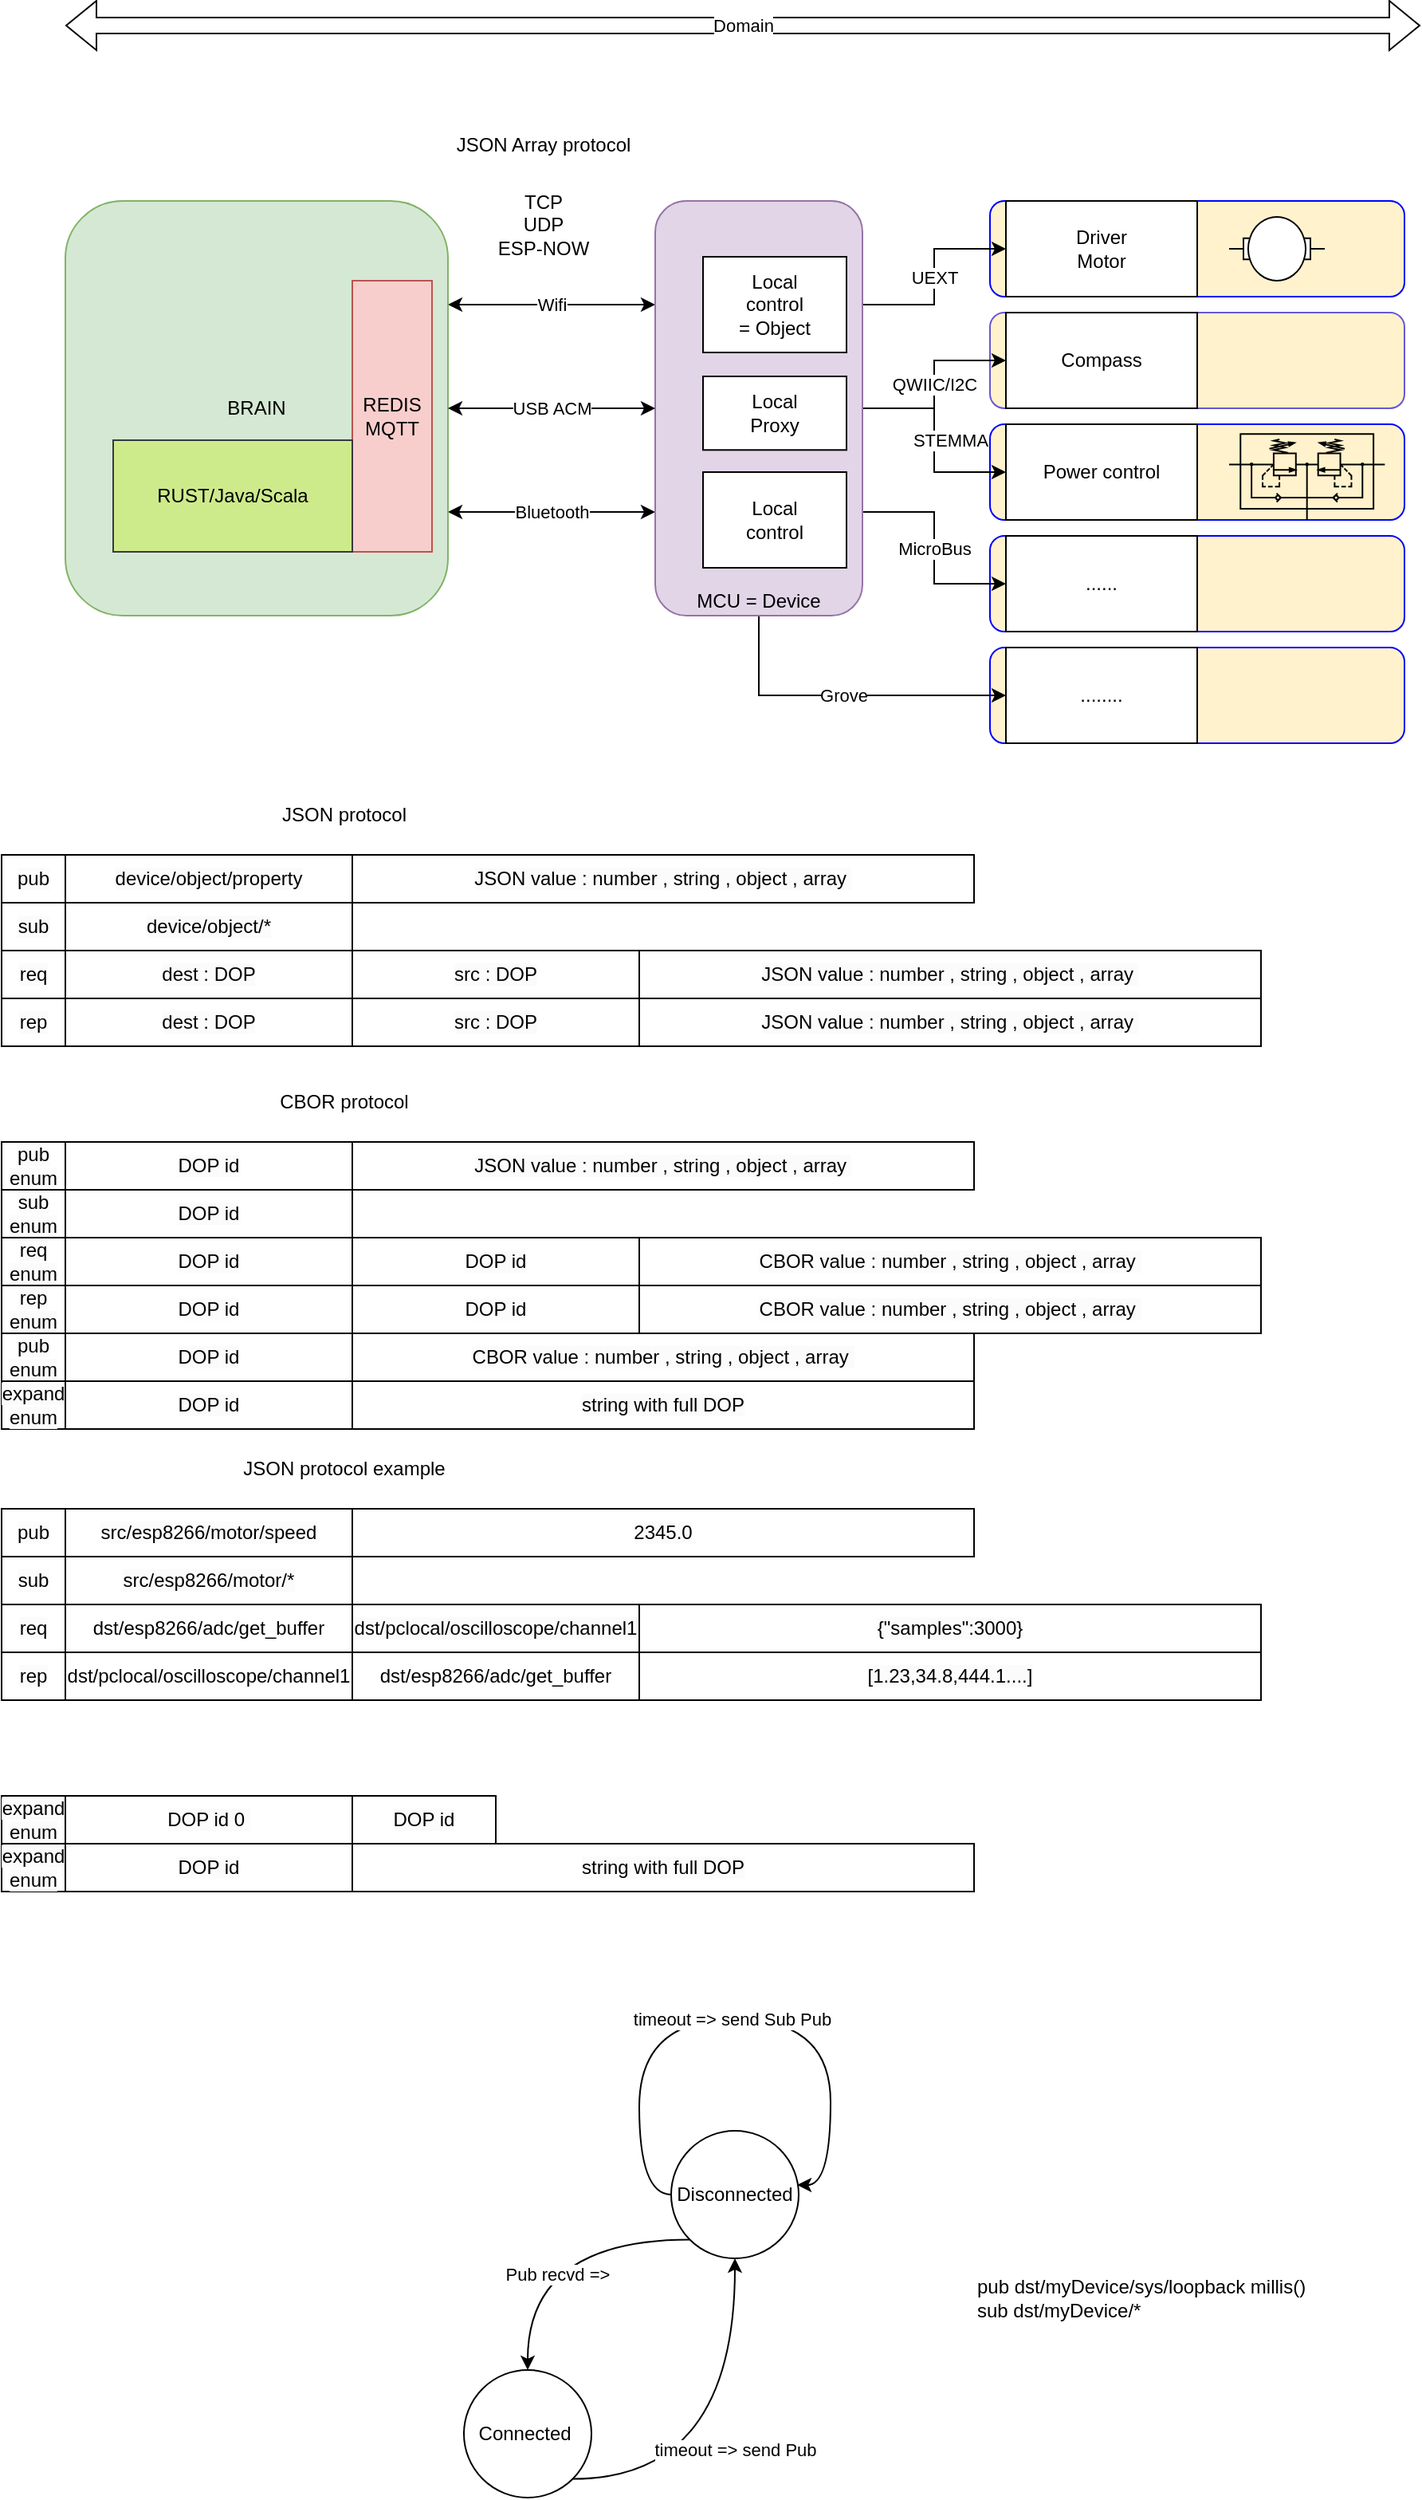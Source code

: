 <mxfile version="22.1.3" type="github">
  <diagram name="Page-1" id="gYZL_dD1YHqg8UqiC46v">
    <mxGraphModel dx="1087" dy="700" grid="1" gridSize="10" guides="1" tooltips="1" connect="1" arrows="1" fold="1" page="1" pageScale="1" pageWidth="850" pageHeight="1100" math="0" shadow="0">
      <root>
        <mxCell id="0" />
        <mxCell id="1" parent="0" />
        <mxCell id="VJFc7O25oxRBKs5EyoMZ-66" value="" style="rounded=1;whiteSpace=wrap;html=1;fillColor=#fff2cc;strokeColor=#0000FF;" parent="1" vertex="1">
          <mxGeometry x="660" y="470" width="260" height="60" as="geometry" />
        </mxCell>
        <mxCell id="VJFc7O25oxRBKs5EyoMZ-65" value="" style="rounded=1;whiteSpace=wrap;html=1;fillColor=#fff2cc;strokeColor=#0000FF;" parent="1" vertex="1">
          <mxGeometry x="660" y="400" width="260" height="60" as="geometry" />
        </mxCell>
        <mxCell id="VJFc7O25oxRBKs5EyoMZ-64" value="" style="rounded=1;whiteSpace=wrap;html=1;fillColor=#fff2cc;strokeColor=#0000FF;" parent="1" vertex="1">
          <mxGeometry x="660" y="330" width="260" height="60" as="geometry" />
        </mxCell>
        <mxCell id="VJFc7O25oxRBKs5EyoMZ-63" value="" style="rounded=1;whiteSpace=wrap;html=1;fillColor=#fff2cc;strokeColor=#6657d6;" parent="1" vertex="1">
          <mxGeometry x="660" y="260" width="260" height="60" as="geometry" />
        </mxCell>
        <mxCell id="VJFc7O25oxRBKs5EyoMZ-62" value="" style="rounded=1;whiteSpace=wrap;html=1;fillColor=#fff2cc;strokeColor=#0000FF;" parent="1" vertex="1">
          <mxGeometry x="660" y="190" width="260" height="60" as="geometry" />
        </mxCell>
        <mxCell id="R--ykIY8JpI6ctm7pDDZ-4" value="Wifi" style="edgeStyle=orthogonalEdgeStyle;rounded=0;orthogonalLoop=1;jettySize=auto;html=1;exitX=1;exitY=0.25;exitDx=0;exitDy=0;entryX=0;entryY=0.25;entryDx=0;entryDy=0;startArrow=classic;startFill=1;" parent="1" source="R--ykIY8JpI6ctm7pDDZ-1" target="R--ykIY8JpI6ctm7pDDZ-2" edge="1">
          <mxGeometry relative="1" as="geometry" />
        </mxCell>
        <mxCell id="R--ykIY8JpI6ctm7pDDZ-6" value="Bluetooth" style="edgeStyle=orthogonalEdgeStyle;rounded=0;orthogonalLoop=1;jettySize=auto;html=1;exitX=1;exitY=0.75;exitDx=0;exitDy=0;entryX=0;entryY=0.75;entryDx=0;entryDy=0;startArrow=classic;startFill=1;" parent="1" source="R--ykIY8JpI6ctm7pDDZ-1" target="R--ykIY8JpI6ctm7pDDZ-2" edge="1">
          <mxGeometry relative="1" as="geometry" />
        </mxCell>
        <mxCell id="R--ykIY8JpI6ctm7pDDZ-1" value="BRAIN" style="rounded=1;whiteSpace=wrap;html=1;align=center;fillColor=#d5e8d4;strokeColor=#82b366;" parent="1" vertex="1">
          <mxGeometry x="80" y="190" width="240" height="260" as="geometry" />
        </mxCell>
        <mxCell id="R--ykIY8JpI6ctm7pDDZ-10" value="UEXT" style="edgeStyle=orthogonalEdgeStyle;rounded=0;orthogonalLoop=1;jettySize=auto;html=1;exitX=1;exitY=0.25;exitDx=0;exitDy=0;entryX=0;entryY=0.5;entryDx=0;entryDy=0;" parent="1" source="R--ykIY8JpI6ctm7pDDZ-2" target="R--ykIY8JpI6ctm7pDDZ-3" edge="1">
          <mxGeometry relative="1" as="geometry" />
        </mxCell>
        <mxCell id="R--ykIY8JpI6ctm7pDDZ-11" value="QWIIC/I2C" style="edgeStyle=orthogonalEdgeStyle;rounded=0;orthogonalLoop=1;jettySize=auto;html=1;exitX=1;exitY=0.5;exitDx=0;exitDy=0;entryX=0;entryY=0.5;entryDx=0;entryDy=0;" parent="1" source="R--ykIY8JpI6ctm7pDDZ-2" target="R--ykIY8JpI6ctm7pDDZ-7" edge="1">
          <mxGeometry relative="1" as="geometry">
            <mxPoint as="offset" />
          </mxGeometry>
        </mxCell>
        <mxCell id="R--ykIY8JpI6ctm7pDDZ-12" value="STEMMA" style="edgeStyle=orthogonalEdgeStyle;rounded=0;orthogonalLoop=1;jettySize=auto;html=1;exitX=1;exitY=0.5;exitDx=0;exitDy=0;entryX=0;entryY=0.5;entryDx=0;entryDy=0;" parent="1" source="R--ykIY8JpI6ctm7pDDZ-2" target="R--ykIY8JpI6ctm7pDDZ-8" edge="1">
          <mxGeometry y="10" relative="1" as="geometry">
            <mxPoint as="offset" />
          </mxGeometry>
        </mxCell>
        <mxCell id="R--ykIY8JpI6ctm7pDDZ-13" value="MicroBus" style="edgeStyle=orthogonalEdgeStyle;rounded=0;orthogonalLoop=1;jettySize=auto;html=1;exitX=1;exitY=0.75;exitDx=0;exitDy=0;entryX=0;entryY=0.5;entryDx=0;entryDy=0;" parent="1" source="R--ykIY8JpI6ctm7pDDZ-2" target="R--ykIY8JpI6ctm7pDDZ-9" edge="1">
          <mxGeometry relative="1" as="geometry" />
        </mxCell>
        <mxCell id="R--ykIY8JpI6ctm7pDDZ-15" value="Grove" style="edgeStyle=orthogonalEdgeStyle;rounded=0;orthogonalLoop=1;jettySize=auto;html=1;exitX=0.5;exitY=1;exitDx=0;exitDy=0;entryX=0;entryY=0.5;entryDx=0;entryDy=0;" parent="1" source="R--ykIY8JpI6ctm7pDDZ-2" target="R--ykIY8JpI6ctm7pDDZ-14" edge="1">
          <mxGeometry relative="1" as="geometry" />
        </mxCell>
        <mxCell id="R--ykIY8JpI6ctm7pDDZ-2" value="MCU = Device" style="rounded=1;whiteSpace=wrap;html=1;verticalAlign=bottom;fillColor=#e1d5e7;strokeColor=#9673a6;" parent="1" vertex="1">
          <mxGeometry x="450" y="190" width="130" height="260" as="geometry" />
        </mxCell>
        <mxCell id="R--ykIY8JpI6ctm7pDDZ-3" value="Driver&lt;br&gt;Motor" style="rounded=0;whiteSpace=wrap;html=1;" parent="1" vertex="1">
          <mxGeometry x="670" y="190" width="120" height="60" as="geometry" />
        </mxCell>
        <mxCell id="R--ykIY8JpI6ctm7pDDZ-5" value="USB ACM" style="edgeStyle=orthogonalEdgeStyle;rounded=0;orthogonalLoop=1;jettySize=auto;html=1;exitX=1;exitY=0.5;exitDx=0;exitDy=0;entryX=0;entryY=0.5;entryDx=0;entryDy=0;startArrow=classic;startFill=1;" parent="1" source="R--ykIY8JpI6ctm7pDDZ-1" target="R--ykIY8JpI6ctm7pDDZ-2" edge="1">
          <mxGeometry relative="1" as="geometry">
            <mxPoint x="330" y="265" as="sourcePoint" />
            <mxPoint x="450" y="265" as="targetPoint" />
          </mxGeometry>
        </mxCell>
        <mxCell id="R--ykIY8JpI6ctm7pDDZ-7" value="Compass" style="rounded=0;whiteSpace=wrap;html=1;" parent="1" vertex="1">
          <mxGeometry x="670" y="260" width="120" height="60" as="geometry" />
        </mxCell>
        <mxCell id="R--ykIY8JpI6ctm7pDDZ-8" value="Power control" style="rounded=0;whiteSpace=wrap;html=1;" parent="1" vertex="1">
          <mxGeometry x="670" y="330" width="120" height="60" as="geometry" />
        </mxCell>
        <mxCell id="R--ykIY8JpI6ctm7pDDZ-9" value="......" style="rounded=0;whiteSpace=wrap;html=1;" parent="1" vertex="1">
          <mxGeometry x="670" y="400" width="120" height="60" as="geometry" />
        </mxCell>
        <mxCell id="R--ykIY8JpI6ctm7pDDZ-14" value="........" style="rounded=0;whiteSpace=wrap;html=1;" parent="1" vertex="1">
          <mxGeometry x="670" y="470" width="120" height="60" as="geometry" />
        </mxCell>
        <mxCell id="R--ykIY8JpI6ctm7pDDZ-16" value="REDIS&lt;br&gt;MQTT" style="rounded=0;whiteSpace=wrap;html=1;fillColor=#f8cecc;strokeColor=#b85450;" parent="1" vertex="1">
          <mxGeometry x="260" y="240" width="50" height="170" as="geometry" />
        </mxCell>
        <mxCell id="R--ykIY8JpI6ctm7pDDZ-17" value="TCP&lt;br&gt;UDP&lt;br&gt;ESP-NOW" style="text;html=1;strokeColor=none;fillColor=none;align=center;verticalAlign=middle;whiteSpace=wrap;rounded=0;" parent="1" vertex="1">
          <mxGeometry x="350" y="190" width="60" height="30" as="geometry" />
        </mxCell>
        <mxCell id="R--ykIY8JpI6ctm7pDDZ-20" value="" style="shape=image;html=1;verticalAlign=top;verticalLabelPosition=bottom;labelBackgroundColor=#ffffff;imageAspect=0;aspect=fixed;image=https://cdn3.iconfinder.com/data/icons/ballicons-reloaded-free/512/icon-93-128.png" parent="1" vertex="1">
          <mxGeometry x="100" y="210" width="90" height="90" as="geometry" />
        </mxCell>
        <mxCell id="R--ykIY8JpI6ctm7pDDZ-21" value="" style="shape=mxgraph.electrical.electro-mechanical.motor_2;html=1;shadow=0;dashed=0;align=center;fontSize=30;strokeWidth=1;" parent="1" vertex="1">
          <mxGeometry x="810" y="200" width="60" height="40" as="geometry" />
        </mxCell>
        <mxCell id="R--ykIY8JpI6ctm7pDDZ-22" value="" style="shape=image;html=1;verticalAlign=top;verticalLabelPosition=bottom;labelBackgroundColor=#ffffff;imageAspect=0;aspect=fixed;image=https://cdn3.iconfinder.com/data/icons/essential-pack-2/48/20-Compass-128.png" parent="1" vertex="1">
          <mxGeometry x="810" y="270" width="48" height="48" as="geometry" />
        </mxCell>
        <mxCell id="R--ykIY8JpI6ctm7pDDZ-24" value="" style="verticalLabelPosition=bottom;aspect=fixed;html=1;verticalAlign=top;fillColor=strokeColor;align=center;outlineConnect=0;shape=mxgraph.fluid_power.x10580;points=[[0,0.355,0],[1,0.355,0],[0.5,1,0]]" parent="1" vertex="1">
          <mxGeometry x="810" y="336.14" width="97.69" height="53.86" as="geometry" />
        </mxCell>
        <mxCell id="R--ykIY8JpI6ctm7pDDZ-25" value="JSON Array protocol" style="text;html=1;strokeColor=none;fillColor=none;align=center;verticalAlign=middle;whiteSpace=wrap;rounded=0;" parent="1" vertex="1">
          <mxGeometry x="310" y="140" width="140" height="30" as="geometry" />
        </mxCell>
        <mxCell id="R--ykIY8JpI6ctm7pDDZ-26" value="RUST/Java/Scala" style="rounded=0;whiteSpace=wrap;html=1;fillColor=#cdeb8b;strokeColor=#36393d;" parent="1" vertex="1">
          <mxGeometry x="110" y="340" width="150" height="70" as="geometry" />
        </mxCell>
        <mxCell id="R--ykIY8JpI6ctm7pDDZ-27" value="Local&lt;br&gt;control&lt;br&gt;= Object" style="rounded=0;whiteSpace=wrap;html=1;" parent="1" vertex="1">
          <mxGeometry x="480" y="225" width="90" height="60" as="geometry" />
        </mxCell>
        <mxCell id="VJFc7O25oxRBKs5EyoMZ-1" value="Local&lt;br&gt;control" style="rounded=0;whiteSpace=wrap;html=1;" parent="1" vertex="1">
          <mxGeometry x="480" y="360" width="90" height="60" as="geometry" />
        </mxCell>
        <mxCell id="VJFc7O25oxRBKs5EyoMZ-2" value="Local&lt;br&gt;Proxy" style="rounded=0;whiteSpace=wrap;html=1;" parent="1" vertex="1">
          <mxGeometry x="480" y="300" width="90" height="46.14" as="geometry" />
        </mxCell>
        <mxCell id="VJFc7O25oxRBKs5EyoMZ-3" value="Domain" style="shape=flexArrow;endArrow=classic;startArrow=classic;html=1;rounded=0;" parent="1" edge="1">
          <mxGeometry width="100" height="100" relative="1" as="geometry">
            <mxPoint x="80" y="80" as="sourcePoint" />
            <mxPoint x="930" y="80" as="targetPoint" />
          </mxGeometry>
        </mxCell>
        <mxCell id="VJFc7O25oxRBKs5EyoMZ-4" value="JSON protocol" style="text;html=1;strokeColor=none;fillColor=none;align=center;verticalAlign=middle;whiteSpace=wrap;rounded=0;" parent="1" vertex="1">
          <mxGeometry x="130" y="560" width="250" height="30" as="geometry" />
        </mxCell>
        <mxCell id="VJFc7O25oxRBKs5EyoMZ-5" value="&lt;meta charset=&quot;utf-8&quot;&gt;&lt;span style=&quot;color: rgb(0, 0, 0); font-family: Helvetica; font-size: 12px; font-style: normal; font-variant-ligatures: normal; font-variant-caps: normal; font-weight: 400; letter-spacing: normal; orphans: 2; text-align: center; text-indent: 0px; text-transform: none; widows: 2; word-spacing: 0px; -webkit-text-stroke-width: 0px; background-color: rgb(251, 251, 251); text-decoration-thickness: initial; text-decoration-style: initial; text-decoration-color: initial; float: none; display: inline !important;&quot;&gt;device/object/property&lt;/span&gt;" style="rounded=0;whiteSpace=wrap;html=1;" parent="1" vertex="1">
          <mxGeometry x="80" y="600" width="180" height="30" as="geometry" />
        </mxCell>
        <mxCell id="VJFc7O25oxRBKs5EyoMZ-6" value="&lt;span style=&quot;color: rgb(0, 0, 0); font-family: Helvetica; font-size: 12px; font-style: normal; font-variant-ligatures: normal; font-variant-caps: normal; font-weight: 400; letter-spacing: normal; orphans: 2; text-align: center; text-indent: 0px; text-transform: none; widows: 2; word-spacing: 0px; -webkit-text-stroke-width: 0px; background-color: rgb(251, 251, 251); text-decoration-thickness: initial; text-decoration-style: initial; text-decoration-color: initial; float: none; display: inline !important;&quot;&gt;pub&lt;/span&gt;" style="rounded=0;whiteSpace=wrap;html=1;" parent="1" vertex="1">
          <mxGeometry x="40" y="600" width="40" height="30" as="geometry" />
        </mxCell>
        <mxCell id="VJFc7O25oxRBKs5EyoMZ-7" value="&lt;span style=&quot;color: rgb(0, 0, 0); font-family: Helvetica; font-size: 12px; font-style: normal; font-variant-ligatures: normal; font-variant-caps: normal; font-weight: 400; letter-spacing: normal; orphans: 2; text-align: center; text-indent: 0px; text-transform: none; widows: 2; word-spacing: 0px; -webkit-text-stroke-width: 0px; background-color: rgb(251, 251, 251); text-decoration-thickness: initial; text-decoration-style: initial; text-decoration-color: initial; float: none; display: inline !important;&quot;&gt;JSON value : number , string , object , array&amp;nbsp;&lt;/span&gt;" style="rounded=0;whiteSpace=wrap;html=1;" parent="1" vertex="1">
          <mxGeometry x="260" y="600" width="390" height="30" as="geometry" />
        </mxCell>
        <mxCell id="VJFc7O25oxRBKs5EyoMZ-8" value="&lt;span style=&quot;color: rgb(0, 0, 0); font-family: Helvetica; font-size: 12px; font-style: normal; font-variant-ligatures: normal; font-variant-caps: normal; font-weight: 400; letter-spacing: normal; orphans: 2; text-align: center; text-indent: 0px; text-transform: none; widows: 2; word-spacing: 0px; -webkit-text-stroke-width: 0px; background-color: rgb(251, 251, 251); text-decoration-thickness: initial; text-decoration-style: initial; text-decoration-color: initial; float: none; display: inline !important;&quot;&gt;device/object/*&lt;/span&gt;" style="rounded=0;whiteSpace=wrap;html=1;" parent="1" vertex="1">
          <mxGeometry x="80" y="630" width="180" height="30" as="geometry" />
        </mxCell>
        <mxCell id="VJFc7O25oxRBKs5EyoMZ-9" value="&lt;span style=&quot;color: rgb(0, 0, 0); font-family: Helvetica; font-size: 12px; font-style: normal; font-variant-ligatures: normal; font-variant-caps: normal; font-weight: 400; letter-spacing: normal; orphans: 2; text-align: center; text-indent: 0px; text-transform: none; widows: 2; word-spacing: 0px; -webkit-text-stroke-width: 0px; background-color: rgb(251, 251, 251); text-decoration-thickness: initial; text-decoration-style: initial; text-decoration-color: initial; float: none; display: inline !important;&quot;&gt;sub&lt;/span&gt;" style="rounded=0;whiteSpace=wrap;html=1;" parent="1" vertex="1">
          <mxGeometry x="40" y="630" width="40" height="30" as="geometry" />
        </mxCell>
        <mxCell id="VJFc7O25oxRBKs5EyoMZ-10" value="&lt;span style=&quot;color: rgb(0, 0, 0); font-family: Helvetica; font-size: 12px; font-style: normal; font-variant-ligatures: normal; font-variant-caps: normal; font-weight: 400; letter-spacing: normal; orphans: 2; text-align: center; text-indent: 0px; text-transform: none; widows: 2; word-spacing: 0px; -webkit-text-stroke-width: 0px; background-color: rgb(251, 251, 251); text-decoration-thickness: initial; text-decoration-style: initial; text-decoration-color: initial; float: none; display: inline !important;&quot;&gt;dest : DOP&lt;/span&gt;" style="rounded=0;whiteSpace=wrap;html=1;" parent="1" vertex="1">
          <mxGeometry x="80" y="660" width="180" height="30" as="geometry" />
        </mxCell>
        <mxCell id="VJFc7O25oxRBKs5EyoMZ-11" value="&lt;span style=&quot;color: rgb(0, 0, 0); font-family: Helvetica; font-size: 12px; font-style: normal; font-variant-ligatures: normal; font-variant-caps: normal; font-weight: 400; letter-spacing: normal; orphans: 2; text-align: center; text-indent: 0px; text-transform: none; widows: 2; word-spacing: 0px; -webkit-text-stroke-width: 0px; background-color: rgb(251, 251, 251); text-decoration-thickness: initial; text-decoration-style: initial; text-decoration-color: initial; float: none; display: inline !important;&quot;&gt;req&lt;/span&gt;" style="rounded=0;whiteSpace=wrap;html=1;" parent="1" vertex="1">
          <mxGeometry x="40" y="660" width="40" height="30" as="geometry" />
        </mxCell>
        <mxCell id="VJFc7O25oxRBKs5EyoMZ-12" value="&lt;span style=&quot;color: rgb(0, 0, 0); font-family: Helvetica; font-size: 12px; font-style: normal; font-variant-ligatures: normal; font-variant-caps: normal; font-weight: 400; letter-spacing: normal; orphans: 2; text-align: center; text-indent: 0px; text-transform: none; widows: 2; word-spacing: 0px; -webkit-text-stroke-width: 0px; background-color: rgb(251, 251, 251); text-decoration-thickness: initial; text-decoration-style: initial; text-decoration-color: initial; float: none; display: inline !important;&quot;&gt;JSON value : number , string , object , array&amp;nbsp;&lt;/span&gt;" style="rounded=0;whiteSpace=wrap;html=1;" parent="1" vertex="1">
          <mxGeometry x="440" y="660" width="390" height="30" as="geometry" />
        </mxCell>
        <mxCell id="VJFc7O25oxRBKs5EyoMZ-13" value="&lt;span style=&quot;color: rgb(0, 0, 0); font-family: Helvetica; font-size: 12px; font-style: normal; font-variant-ligatures: normal; font-variant-caps: normal; font-weight: 400; letter-spacing: normal; orphans: 2; text-align: center; text-indent: 0px; text-transform: none; widows: 2; word-spacing: 0px; -webkit-text-stroke-width: 0px; background-color: rgb(251, 251, 251); text-decoration-thickness: initial; text-decoration-style: initial; text-decoration-color: initial; float: none; display: inline !important;&quot;&gt;src : DOP&lt;/span&gt;" style="rounded=0;whiteSpace=wrap;html=1;" parent="1" vertex="1">
          <mxGeometry x="260" y="660" width="180" height="30" as="geometry" />
        </mxCell>
        <mxCell id="VJFc7O25oxRBKs5EyoMZ-14" value="&lt;span style=&quot;color: rgb(0, 0, 0); font-family: Helvetica; font-size: 12px; font-style: normal; font-variant-ligatures: normal; font-variant-caps: normal; font-weight: 400; letter-spacing: normal; orphans: 2; text-align: center; text-indent: 0px; text-transform: none; widows: 2; word-spacing: 0px; -webkit-text-stroke-width: 0px; background-color: rgb(251, 251, 251); text-decoration-thickness: initial; text-decoration-style: initial; text-decoration-color: initial; float: none; display: inline !important;&quot;&gt;dest : DOP&lt;/span&gt;" style="rounded=0;whiteSpace=wrap;html=1;" parent="1" vertex="1">
          <mxGeometry x="80" y="690" width="180" height="30" as="geometry" />
        </mxCell>
        <mxCell id="VJFc7O25oxRBKs5EyoMZ-15" value="&lt;span style=&quot;color: rgb(0, 0, 0); font-family: Helvetica; font-size: 12px; font-style: normal; font-variant-ligatures: normal; font-variant-caps: normal; font-weight: 400; letter-spacing: normal; orphans: 2; text-align: center; text-indent: 0px; text-transform: none; widows: 2; word-spacing: 0px; -webkit-text-stroke-width: 0px; background-color: rgb(251, 251, 251); text-decoration-thickness: initial; text-decoration-style: initial; text-decoration-color: initial; float: none; display: inline !important;&quot;&gt;rep&lt;/span&gt;" style="rounded=0;whiteSpace=wrap;html=1;" parent="1" vertex="1">
          <mxGeometry x="40" y="690" width="40" height="30" as="geometry" />
        </mxCell>
        <mxCell id="VJFc7O25oxRBKs5EyoMZ-16" value="&lt;span style=&quot;color: rgb(0, 0, 0); font-family: Helvetica; font-size: 12px; font-style: normal; font-variant-ligatures: normal; font-variant-caps: normal; font-weight: 400; letter-spacing: normal; orphans: 2; text-align: center; text-indent: 0px; text-transform: none; widows: 2; word-spacing: 0px; -webkit-text-stroke-width: 0px; background-color: rgb(251, 251, 251); text-decoration-thickness: initial; text-decoration-style: initial; text-decoration-color: initial; float: none; display: inline !important;&quot;&gt;JSON value : number , string , object , array&amp;nbsp;&lt;/span&gt;" style="rounded=0;whiteSpace=wrap;html=1;" parent="1" vertex="1">
          <mxGeometry x="440" y="690" width="390" height="30" as="geometry" />
        </mxCell>
        <mxCell id="VJFc7O25oxRBKs5EyoMZ-17" value="&lt;span style=&quot;color: rgb(0, 0, 0); font-family: Helvetica; font-size: 12px; font-style: normal; font-variant-ligatures: normal; font-variant-caps: normal; font-weight: 400; letter-spacing: normal; orphans: 2; text-align: center; text-indent: 0px; text-transform: none; widows: 2; word-spacing: 0px; -webkit-text-stroke-width: 0px; background-color: rgb(251, 251, 251); text-decoration-thickness: initial; text-decoration-style: initial; text-decoration-color: initial; float: none; display: inline !important;&quot;&gt;src : DOP&lt;/span&gt;" style="rounded=0;whiteSpace=wrap;html=1;" parent="1" vertex="1">
          <mxGeometry x="260" y="690" width="180" height="30" as="geometry" />
        </mxCell>
        <mxCell id="VJFc7O25oxRBKs5EyoMZ-21" value="CBOR protocol" style="text;html=1;strokeColor=none;fillColor=none;align=center;verticalAlign=middle;whiteSpace=wrap;rounded=0;" parent="1" vertex="1">
          <mxGeometry x="130" y="740" width="250" height="30" as="geometry" />
        </mxCell>
        <mxCell id="VJFc7O25oxRBKs5EyoMZ-22" value="&lt;span style=&quot;color: rgb(0, 0, 0); font-family: Helvetica; font-size: 12px; font-style: normal; font-variant-ligatures: normal; font-variant-caps: normal; font-weight: 400; letter-spacing: normal; orphans: 2; text-align: center; text-indent: 0px; text-transform: none; widows: 2; word-spacing: 0px; -webkit-text-stroke-width: 0px; background-color: rgb(251, 251, 251); text-decoration-thickness: initial; text-decoration-style: initial; text-decoration-color: initial; float: none; display: inline !important;&quot;&gt;DOP id&lt;/span&gt;" style="rounded=0;whiteSpace=wrap;html=1;" parent="1" vertex="1">
          <mxGeometry x="80" y="780" width="180" height="30" as="geometry" />
        </mxCell>
        <mxCell id="VJFc7O25oxRBKs5EyoMZ-23" value="&lt;span style=&quot;color: rgb(0, 0, 0); font-family: Helvetica; font-size: 12px; font-style: normal; font-variant-ligatures: normal; font-variant-caps: normal; font-weight: 400; letter-spacing: normal; orphans: 2; text-align: center; text-indent: 0px; text-transform: none; widows: 2; word-spacing: 0px; -webkit-text-stroke-width: 0px; background-color: rgb(251, 251, 251); text-decoration-thickness: initial; text-decoration-style: initial; text-decoration-color: initial; float: none; display: inline !important;&quot;&gt;pub enum&lt;/span&gt;" style="rounded=0;whiteSpace=wrap;html=1;" parent="1" vertex="1">
          <mxGeometry x="40" y="780" width="40" height="30" as="geometry" />
        </mxCell>
        <mxCell id="VJFc7O25oxRBKs5EyoMZ-24" value="&lt;span style=&quot;color: rgb(0, 0, 0); font-family: Helvetica; font-size: 12px; font-style: normal; font-variant-ligatures: normal; font-variant-caps: normal; font-weight: 400; letter-spacing: normal; orphans: 2; text-align: center; text-indent: 0px; text-transform: none; widows: 2; word-spacing: 0px; -webkit-text-stroke-width: 0px; background-color: rgb(251, 251, 251); text-decoration-thickness: initial; text-decoration-style: initial; text-decoration-color: initial; float: none; display: inline !important;&quot;&gt;JSON value : number , string , object , array&amp;nbsp;&lt;/span&gt;" style="rounded=0;whiteSpace=wrap;html=1;" parent="1" vertex="1">
          <mxGeometry x="260" y="780" width="390" height="30" as="geometry" />
        </mxCell>
        <mxCell id="VJFc7O25oxRBKs5EyoMZ-26" value="&lt;span style=&quot;color: rgb(0, 0, 0); font-family: Helvetica; font-size: 12px; font-style: normal; font-variant-ligatures: normal; font-variant-caps: normal; font-weight: 400; letter-spacing: normal; orphans: 2; text-align: center; text-indent: 0px; text-transform: none; widows: 2; word-spacing: 0px; -webkit-text-stroke-width: 0px; background-color: rgb(251, 251, 251); text-decoration-thickness: initial; text-decoration-style: initial; text-decoration-color: initial; float: none; display: inline !important;&quot;&gt;sub enum&lt;/span&gt;" style="rounded=0;whiteSpace=wrap;html=1;" parent="1" vertex="1">
          <mxGeometry x="40" y="810" width="40" height="30" as="geometry" />
        </mxCell>
        <mxCell id="VJFc7O25oxRBKs5EyoMZ-28" value="&lt;span style=&quot;color: rgb(0, 0, 0); font-family: Helvetica; font-size: 12px; font-style: normal; font-variant-ligatures: normal; font-variant-caps: normal; font-weight: 400; letter-spacing: normal; orphans: 2; text-align: center; text-indent: 0px; text-transform: none; widows: 2; word-spacing: 0px; -webkit-text-stroke-width: 0px; background-color: rgb(251, 251, 251); text-decoration-thickness: initial; text-decoration-style: initial; text-decoration-color: initial; float: none; display: inline !important;&quot;&gt;req enum&lt;/span&gt;" style="rounded=0;whiteSpace=wrap;html=1;" parent="1" vertex="1">
          <mxGeometry x="40" y="840" width="40" height="30" as="geometry" />
        </mxCell>
        <mxCell id="VJFc7O25oxRBKs5EyoMZ-29" value="&lt;span style=&quot;color: rgb(0, 0, 0); font-family: Helvetica; font-size: 12px; font-style: normal; font-variant-ligatures: normal; font-variant-caps: normal; font-weight: 400; letter-spacing: normal; orphans: 2; text-align: center; text-indent: 0px; text-transform: none; widows: 2; word-spacing: 0px; -webkit-text-stroke-width: 0px; background-color: rgb(251, 251, 251); text-decoration-thickness: initial; text-decoration-style: initial; text-decoration-color: initial; float: none; display: inline !important;&quot;&gt;CBOR value : number , string , object , array&amp;nbsp;&lt;/span&gt;" style="rounded=0;whiteSpace=wrap;html=1;" parent="1" vertex="1">
          <mxGeometry x="440" y="840" width="390" height="30" as="geometry" />
        </mxCell>
        <mxCell id="VJFc7O25oxRBKs5EyoMZ-32" value="&lt;span style=&quot;color: rgb(0, 0, 0); font-family: Helvetica; font-size: 12px; font-style: normal; font-variant-ligatures: normal; font-variant-caps: normal; font-weight: 400; letter-spacing: normal; orphans: 2; text-align: center; text-indent: 0px; text-transform: none; widows: 2; word-spacing: 0px; -webkit-text-stroke-width: 0px; background-color: rgb(251, 251, 251); text-decoration-thickness: initial; text-decoration-style: initial; text-decoration-color: initial; float: none; display: inline !important;&quot;&gt;rep&lt;br&gt;enum&lt;br&gt;&lt;/span&gt;" style="rounded=0;whiteSpace=wrap;html=1;" parent="1" vertex="1">
          <mxGeometry x="40" y="870" width="40" height="30" as="geometry" />
        </mxCell>
        <mxCell id="VJFc7O25oxRBKs5EyoMZ-33" value="&lt;span style=&quot;color: rgb(0, 0, 0); font-family: Helvetica; font-size: 12px; font-style: normal; font-variant-ligatures: normal; font-variant-caps: normal; font-weight: 400; letter-spacing: normal; orphans: 2; text-align: center; text-indent: 0px; text-transform: none; widows: 2; word-spacing: 0px; -webkit-text-stroke-width: 0px; background-color: rgb(251, 251, 251); text-decoration-thickness: initial; text-decoration-style: initial; text-decoration-color: initial; float: none; display: inline !important;&quot;&gt;CBOR value : number , string , object , array&amp;nbsp;&lt;/span&gt;" style="rounded=0;whiteSpace=wrap;html=1;" parent="1" vertex="1">
          <mxGeometry x="440" y="870" width="390" height="30" as="geometry" />
        </mxCell>
        <mxCell id="VJFc7O25oxRBKs5EyoMZ-36" value="&lt;span style=&quot;color: rgb(0, 0, 0); font-family: Helvetica; font-size: 12px; font-style: normal; font-variant-ligatures: normal; font-variant-caps: normal; font-weight: 400; letter-spacing: normal; orphans: 2; text-align: center; text-indent: 0px; text-transform: none; widows: 2; word-spacing: 0px; -webkit-text-stroke-width: 0px; background-color: rgb(251, 251, 251); text-decoration-thickness: initial; text-decoration-style: initial; text-decoration-color: initial; float: none; display: inline !important;&quot;&gt;pub&lt;br&gt;enum&lt;br&gt;&lt;/span&gt;" style="rounded=0;whiteSpace=wrap;html=1;" parent="1" vertex="1">
          <mxGeometry x="40" y="900" width="40" height="30" as="geometry" />
        </mxCell>
        <mxCell id="VJFc7O25oxRBKs5EyoMZ-37" value="&lt;span style=&quot;color: rgb(0, 0, 0); font-family: Helvetica; font-size: 12px; font-style: normal; font-variant-ligatures: normal; font-variant-caps: normal; font-weight: 400; letter-spacing: normal; orphans: 2; text-align: center; text-indent: 0px; text-transform: none; widows: 2; word-spacing: 0px; -webkit-text-stroke-width: 0px; background-color: rgb(251, 251, 251); text-decoration-thickness: initial; text-decoration-style: initial; text-decoration-color: initial; float: none; display: inline !important;&quot;&gt;CBOR value : number , string , object , array&amp;nbsp;&lt;/span&gt;" style="rounded=0;whiteSpace=wrap;html=1;" parent="1" vertex="1">
          <mxGeometry x="260" y="900" width="390" height="30" as="geometry" />
        </mxCell>
        <mxCell id="VJFc7O25oxRBKs5EyoMZ-39" value="&lt;span style=&quot;color: rgb(0, 0, 0); font-family: Helvetica; font-size: 12px; font-style: normal; font-variant-ligatures: normal; font-variant-caps: normal; font-weight: 400; letter-spacing: normal; orphans: 2; text-align: center; text-indent: 0px; text-transform: none; widows: 2; word-spacing: 0px; -webkit-text-stroke-width: 0px; background-color: rgb(251, 251, 251); text-decoration-thickness: initial; text-decoration-style: initial; text-decoration-color: initial; float: none; display: inline !important;&quot;&gt;DOP id&lt;/span&gt;" style="rounded=0;whiteSpace=wrap;html=1;" parent="1" vertex="1">
          <mxGeometry x="80" y="840" width="180" height="30" as="geometry" />
        </mxCell>
        <mxCell id="VJFc7O25oxRBKs5EyoMZ-40" value="&lt;span style=&quot;color: rgb(0, 0, 0); font-family: Helvetica; font-size: 12px; font-style: normal; font-variant-ligatures: normal; font-variant-caps: normal; font-weight: 400; letter-spacing: normal; orphans: 2; text-align: center; text-indent: 0px; text-transform: none; widows: 2; word-spacing: 0px; -webkit-text-stroke-width: 0px; background-color: rgb(251, 251, 251); text-decoration-thickness: initial; text-decoration-style: initial; text-decoration-color: initial; float: none; display: inline !important;&quot;&gt;DOP id&lt;/span&gt;" style="rounded=0;whiteSpace=wrap;html=1;" parent="1" vertex="1">
          <mxGeometry x="80" y="810" width="180" height="30" as="geometry" />
        </mxCell>
        <mxCell id="VJFc7O25oxRBKs5EyoMZ-41" value="&lt;span style=&quot;color: rgb(0, 0, 0); font-family: Helvetica; font-size: 12px; font-style: normal; font-variant-ligatures: normal; font-variant-caps: normal; font-weight: 400; letter-spacing: normal; orphans: 2; text-align: center; text-indent: 0px; text-transform: none; widows: 2; word-spacing: 0px; -webkit-text-stroke-width: 0px; background-color: rgb(251, 251, 251); text-decoration-thickness: initial; text-decoration-style: initial; text-decoration-color: initial; float: none; display: inline !important;&quot;&gt;DOP id&lt;/span&gt;" style="rounded=0;whiteSpace=wrap;html=1;" parent="1" vertex="1">
          <mxGeometry x="80" y="870" width="180" height="30" as="geometry" />
        </mxCell>
        <mxCell id="VJFc7O25oxRBKs5EyoMZ-42" value="&lt;span style=&quot;color: rgb(0, 0, 0); font-family: Helvetica; font-size: 12px; font-style: normal; font-variant-ligatures: normal; font-variant-caps: normal; font-weight: 400; letter-spacing: normal; orphans: 2; text-align: center; text-indent: 0px; text-transform: none; widows: 2; word-spacing: 0px; -webkit-text-stroke-width: 0px; background-color: rgb(251, 251, 251); text-decoration-thickness: initial; text-decoration-style: initial; text-decoration-color: initial; float: none; display: inline !important;&quot;&gt;DOP id&lt;/span&gt;" style="rounded=0;whiteSpace=wrap;html=1;" parent="1" vertex="1">
          <mxGeometry x="80" y="900" width="180" height="30" as="geometry" />
        </mxCell>
        <mxCell id="VJFc7O25oxRBKs5EyoMZ-43" value="&lt;span style=&quot;color: rgb(0, 0, 0); font-family: Helvetica; font-size: 12px; font-style: normal; font-variant-ligatures: normal; font-variant-caps: normal; font-weight: 400; letter-spacing: normal; orphans: 2; text-align: center; text-indent: 0px; text-transform: none; widows: 2; word-spacing: 0px; -webkit-text-stroke-width: 0px; background-color: rgb(251, 251, 251); text-decoration-thickness: initial; text-decoration-style: initial; text-decoration-color: initial; float: none; display: inline !important;&quot;&gt;DOP id&lt;/span&gt;" style="rounded=0;whiteSpace=wrap;html=1;" parent="1" vertex="1">
          <mxGeometry x="260" y="840" width="180" height="30" as="geometry" />
        </mxCell>
        <mxCell id="VJFc7O25oxRBKs5EyoMZ-44" value="&lt;span style=&quot;color: rgb(0, 0, 0); font-family: Helvetica; font-size: 12px; font-style: normal; font-variant-ligatures: normal; font-variant-caps: normal; font-weight: 400; letter-spacing: normal; orphans: 2; text-align: center; text-indent: 0px; text-transform: none; widows: 2; word-spacing: 0px; -webkit-text-stroke-width: 0px; background-color: rgb(251, 251, 251); text-decoration-thickness: initial; text-decoration-style: initial; text-decoration-color: initial; float: none; display: inline !important;&quot;&gt;DOP id&lt;/span&gt;" style="rounded=0;whiteSpace=wrap;html=1;" parent="1" vertex="1">
          <mxGeometry x="260" y="870" width="180" height="30" as="geometry" />
        </mxCell>
        <mxCell id="VJFc7O25oxRBKs5EyoMZ-45" value="&lt;span style=&quot;color: rgb(0, 0, 0); font-family: Helvetica; font-size: 12px; font-style: normal; font-variant-ligatures: normal; font-variant-caps: normal; font-weight: 400; letter-spacing: normal; orphans: 2; text-align: center; text-indent: 0px; text-transform: none; widows: 2; word-spacing: 0px; -webkit-text-stroke-width: 0px; background-color: rgb(251, 251, 251); text-decoration-thickness: initial; text-decoration-style: initial; text-decoration-color: initial; float: none; display: inline !important;&quot;&gt;expand&lt;br&gt;enum&lt;br&gt;&lt;/span&gt;" style="rounded=0;whiteSpace=wrap;html=1;" parent="1" vertex="1">
          <mxGeometry x="40" y="930" width="40" height="30" as="geometry" />
        </mxCell>
        <mxCell id="VJFc7O25oxRBKs5EyoMZ-46" value="&lt;span style=&quot;color: rgb(0, 0, 0); font-family: Helvetica; font-size: 12px; font-style: normal; font-variant-ligatures: normal; font-variant-caps: normal; font-weight: 400; letter-spacing: normal; orphans: 2; text-align: center; text-indent: 0px; text-transform: none; widows: 2; word-spacing: 0px; -webkit-text-stroke-width: 0px; background-color: rgb(251, 251, 251); text-decoration-thickness: initial; text-decoration-style: initial; text-decoration-color: initial; float: none; display: inline !important;&quot;&gt;string with full DOP&lt;/span&gt;" style="rounded=0;whiteSpace=wrap;html=1;" parent="1" vertex="1">
          <mxGeometry x="260" y="930" width="390" height="30" as="geometry" />
        </mxCell>
        <mxCell id="VJFc7O25oxRBKs5EyoMZ-47" value="&lt;span style=&quot;color: rgb(0, 0, 0); font-family: Helvetica; font-size: 12px; font-style: normal; font-variant-ligatures: normal; font-variant-caps: normal; font-weight: 400; letter-spacing: normal; orphans: 2; text-align: center; text-indent: 0px; text-transform: none; widows: 2; word-spacing: 0px; -webkit-text-stroke-width: 0px; background-color: rgb(251, 251, 251); text-decoration-thickness: initial; text-decoration-style: initial; text-decoration-color: initial; float: none; display: inline !important;&quot;&gt;DOP id&lt;/span&gt;" style="rounded=0;whiteSpace=wrap;html=1;" parent="1" vertex="1">
          <mxGeometry x="80" y="930" width="180" height="30" as="geometry" />
        </mxCell>
        <mxCell id="VJFc7O25oxRBKs5EyoMZ-48" value="JSON protocol example" style="text;html=1;strokeColor=none;fillColor=none;align=center;verticalAlign=middle;whiteSpace=wrap;rounded=0;" parent="1" vertex="1">
          <mxGeometry x="130" y="970" width="250" height="30" as="geometry" />
        </mxCell>
        <mxCell id="VJFc7O25oxRBKs5EyoMZ-49" value="&lt;span style=&quot;color: rgb(0, 0, 0); font-family: Helvetica; font-size: 12px; font-style: normal; font-variant-ligatures: normal; font-variant-caps: normal; font-weight: 400; letter-spacing: normal; orphans: 2; text-align: center; text-indent: 0px; text-transform: none; widows: 2; word-spacing: 0px; -webkit-text-stroke-width: 0px; background-color: rgb(251, 251, 251); text-decoration-thickness: initial; text-decoration-style: initial; text-decoration-color: initial; float: none; display: inline !important;&quot;&gt;src/esp8266/motor/speed&lt;/span&gt;" style="rounded=0;whiteSpace=wrap;html=1;" parent="1" vertex="1">
          <mxGeometry x="80" y="1010" width="180" height="30" as="geometry" />
        </mxCell>
        <mxCell id="VJFc7O25oxRBKs5EyoMZ-50" value="&lt;span style=&quot;color: rgb(0, 0, 0); font-family: Helvetica; font-size: 12px; font-style: normal; font-variant-ligatures: normal; font-variant-caps: normal; font-weight: 400; letter-spacing: normal; orphans: 2; text-align: center; text-indent: 0px; text-transform: none; widows: 2; word-spacing: 0px; -webkit-text-stroke-width: 0px; background-color: rgb(251, 251, 251); text-decoration-thickness: initial; text-decoration-style: initial; text-decoration-color: initial; float: none; display: inline !important;&quot;&gt;pub&lt;/span&gt;" style="rounded=0;whiteSpace=wrap;html=1;" parent="1" vertex="1">
          <mxGeometry x="40" y="1010" width="40" height="30" as="geometry" />
        </mxCell>
        <mxCell id="VJFc7O25oxRBKs5EyoMZ-51" value="&lt;span style=&quot;color: rgb(0, 0, 0); font-family: Helvetica; font-size: 12px; font-style: normal; font-variant-ligatures: normal; font-variant-caps: normal; font-weight: 400; letter-spacing: normal; orphans: 2; text-align: center; text-indent: 0px; text-transform: none; widows: 2; word-spacing: 0px; -webkit-text-stroke-width: 0px; background-color: rgb(251, 251, 251); text-decoration-thickness: initial; text-decoration-style: initial; text-decoration-color: initial; float: none; display: inline !important;&quot;&gt;2345.0&lt;/span&gt;" style="rounded=0;whiteSpace=wrap;html=1;" parent="1" vertex="1">
          <mxGeometry x="260" y="1010" width="390" height="30" as="geometry" />
        </mxCell>
        <mxCell id="VJFc7O25oxRBKs5EyoMZ-52" value="&lt;span style=&quot;color: rgb(0, 0, 0); font-family: Helvetica; font-size: 12px; font-style: normal; font-variant-ligatures: normal; font-variant-caps: normal; font-weight: 400; letter-spacing: normal; orphans: 2; text-align: center; text-indent: 0px; text-transform: none; widows: 2; word-spacing: 0px; -webkit-text-stroke-width: 0px; background-color: rgb(251, 251, 251); text-decoration-thickness: initial; text-decoration-style: initial; text-decoration-color: initial; float: none; display: inline !important;&quot;&gt;src/esp8266/motor/*&lt;/span&gt;" style="rounded=0;whiteSpace=wrap;html=1;" parent="1" vertex="1">
          <mxGeometry x="80" y="1040" width="180" height="30" as="geometry" />
        </mxCell>
        <mxCell id="VJFc7O25oxRBKs5EyoMZ-53" value="&lt;span style=&quot;color: rgb(0, 0, 0); font-family: Helvetica; font-size: 12px; font-style: normal; font-variant-ligatures: normal; font-variant-caps: normal; font-weight: 400; letter-spacing: normal; orphans: 2; text-align: center; text-indent: 0px; text-transform: none; widows: 2; word-spacing: 0px; -webkit-text-stroke-width: 0px; background-color: rgb(251, 251, 251); text-decoration-thickness: initial; text-decoration-style: initial; text-decoration-color: initial; float: none; display: inline !important;&quot;&gt;sub&lt;/span&gt;" style="rounded=0;whiteSpace=wrap;html=1;" parent="1" vertex="1">
          <mxGeometry x="40" y="1040" width="40" height="30" as="geometry" />
        </mxCell>
        <mxCell id="VJFc7O25oxRBKs5EyoMZ-54" value="dst/esp8266/adc/get_buffer" style="rounded=0;whiteSpace=wrap;html=1;" parent="1" vertex="1">
          <mxGeometry x="80" y="1070" width="180" height="30" as="geometry" />
        </mxCell>
        <mxCell id="VJFc7O25oxRBKs5EyoMZ-55" value="&lt;span style=&quot;color: rgb(0, 0, 0); font-family: Helvetica; font-size: 12px; font-style: normal; font-variant-ligatures: normal; font-variant-caps: normal; font-weight: 400; letter-spacing: normal; orphans: 2; text-align: center; text-indent: 0px; text-transform: none; widows: 2; word-spacing: 0px; -webkit-text-stroke-width: 0px; background-color: rgb(251, 251, 251); text-decoration-thickness: initial; text-decoration-style: initial; text-decoration-color: initial; float: none; display: inline !important;&quot;&gt;req&lt;/span&gt;" style="rounded=0;whiteSpace=wrap;html=1;" parent="1" vertex="1">
          <mxGeometry x="40" y="1070" width="40" height="30" as="geometry" />
        </mxCell>
        <mxCell id="VJFc7O25oxRBKs5EyoMZ-56" value="&lt;span style=&quot;color: rgb(0, 0, 0); font-family: Helvetica; font-size: 12px; font-style: normal; font-variant-ligatures: normal; font-variant-caps: normal; font-weight: 400; letter-spacing: normal; orphans: 2; text-align: center; text-indent: 0px; text-transform: none; widows: 2; word-spacing: 0px; -webkit-text-stroke-width: 0px; background-color: rgb(251, 251, 251); text-decoration-thickness: initial; text-decoration-style: initial; text-decoration-color: initial; float: none; display: inline !important;&quot;&gt;{&quot;samples&quot;:3000}&lt;/span&gt;" style="rounded=0;whiteSpace=wrap;html=1;" parent="1" vertex="1">
          <mxGeometry x="440" y="1070" width="390" height="30" as="geometry" />
        </mxCell>
        <mxCell id="VJFc7O25oxRBKs5EyoMZ-57" value="&lt;span style=&quot;color: rgb(0, 0, 0); font-family: Helvetica; font-size: 12px; font-style: normal; font-variant-ligatures: normal; font-variant-caps: normal; font-weight: 400; letter-spacing: normal; orphans: 2; text-align: center; text-indent: 0px; text-transform: none; widows: 2; word-spacing: 0px; -webkit-text-stroke-width: 0px; background-color: rgb(251, 251, 251); text-decoration-thickness: initial; text-decoration-style: initial; text-decoration-color: initial; float: none; display: inline !important;&quot;&gt;dst/pclocal/oscilloscope/channel1&lt;/span&gt;" style="rounded=0;whiteSpace=wrap;html=1;" parent="1" vertex="1">
          <mxGeometry x="260" y="1070" width="180" height="30" as="geometry" />
        </mxCell>
        <mxCell id="VJFc7O25oxRBKs5EyoMZ-58" value="dst/pclocal/oscilloscope/channel1" style="rounded=0;whiteSpace=wrap;html=1;" parent="1" vertex="1">
          <mxGeometry x="80" y="1100" width="180" height="30" as="geometry" />
        </mxCell>
        <mxCell id="VJFc7O25oxRBKs5EyoMZ-59" value="&lt;span style=&quot;color: rgb(0, 0, 0); font-family: Helvetica; font-size: 12px; font-style: normal; font-variant-ligatures: normal; font-variant-caps: normal; font-weight: 400; letter-spacing: normal; orphans: 2; text-align: center; text-indent: 0px; text-transform: none; widows: 2; word-spacing: 0px; -webkit-text-stroke-width: 0px; background-color: rgb(251, 251, 251); text-decoration-thickness: initial; text-decoration-style: initial; text-decoration-color: initial; float: none; display: inline !important;&quot;&gt;rep&lt;/span&gt;" style="rounded=0;whiteSpace=wrap;html=1;" parent="1" vertex="1">
          <mxGeometry x="40" y="1100" width="40" height="30" as="geometry" />
        </mxCell>
        <mxCell id="VJFc7O25oxRBKs5EyoMZ-60" value="&lt;span style=&quot;color: rgb(0, 0, 0); font-family: Helvetica; font-size: 12px; font-style: normal; font-variant-ligatures: normal; font-variant-caps: normal; font-weight: 400; letter-spacing: normal; orphans: 2; text-align: center; text-indent: 0px; text-transform: none; widows: 2; word-spacing: 0px; -webkit-text-stroke-width: 0px; background-color: rgb(251, 251, 251); text-decoration-thickness: initial; text-decoration-style: initial; text-decoration-color: initial; float: none; display: inline !important;&quot;&gt;[1.23,34.8,444.1....]&lt;/span&gt;" style="rounded=0;whiteSpace=wrap;html=1;" parent="1" vertex="1">
          <mxGeometry x="440" y="1100" width="390" height="30" as="geometry" />
        </mxCell>
        <mxCell id="VJFc7O25oxRBKs5EyoMZ-61" value="dst/esp8266/adc/get_buffer" style="rounded=0;whiteSpace=wrap;html=1;" parent="1" vertex="1">
          <mxGeometry x="260" y="1100" width="180" height="30" as="geometry" />
        </mxCell>
        <mxCell id="AUkkvV7TBEol3j4NK0cQ-1" value="&lt;span style=&quot;color: rgb(0, 0, 0); font-family: Helvetica; font-size: 12px; font-style: normal; font-variant-ligatures: normal; font-variant-caps: normal; font-weight: 400; letter-spacing: normal; orphans: 2; text-align: center; text-indent: 0px; text-transform: none; widows: 2; word-spacing: 0px; -webkit-text-stroke-width: 0px; background-color: rgb(251, 251, 251); text-decoration-thickness: initial; text-decoration-style: initial; text-decoration-color: initial; float: none; display: inline !important;&quot;&gt;expand&lt;br&gt;enum&lt;br&gt;&lt;/span&gt;" style="rounded=0;whiteSpace=wrap;html=1;" parent="1" vertex="1">
          <mxGeometry x="40" y="1190" width="40" height="30" as="geometry" />
        </mxCell>
        <mxCell id="AUkkvV7TBEol3j4NK0cQ-2" value="&lt;span style=&quot;color: rgb(0, 0, 0); font-family: Helvetica; font-size: 12px; font-style: normal; font-variant-ligatures: normal; font-variant-caps: normal; font-weight: 400; letter-spacing: normal; orphans: 2; text-align: center; text-indent: 0px; text-transform: none; widows: 2; word-spacing: 0px; -webkit-text-stroke-width: 0px; background-color: rgb(251, 251, 251); text-decoration-thickness: initial; text-decoration-style: initial; text-decoration-color: initial; float: none; display: inline !important;&quot;&gt;DOP id&lt;/span&gt;" style="rounded=0;whiteSpace=wrap;html=1;" parent="1" vertex="1">
          <mxGeometry x="260" y="1190" width="90" height="30" as="geometry" />
        </mxCell>
        <mxCell id="AUkkvV7TBEol3j4NK0cQ-3" value="&lt;span style=&quot;color: rgb(0, 0, 0); font-family: Helvetica; font-size: 12px; font-style: normal; font-variant-ligatures: normal; font-variant-caps: normal; font-weight: 400; letter-spacing: normal; orphans: 2; text-align: center; text-indent: 0px; text-transform: none; widows: 2; word-spacing: 0px; -webkit-text-stroke-width: 0px; background-color: rgb(251, 251, 251); text-decoration-thickness: initial; text-decoration-style: initial; text-decoration-color: initial; float: none; display: inline !important;&quot;&gt;DOP id 0&amp;nbsp;&lt;/span&gt;" style="rounded=0;whiteSpace=wrap;html=1;" parent="1" vertex="1">
          <mxGeometry x="80" y="1190" width="180" height="30" as="geometry" />
        </mxCell>
        <mxCell id="AUkkvV7TBEol3j4NK0cQ-4" value="&lt;span style=&quot;color: rgb(0, 0, 0); font-family: Helvetica; font-size: 12px; font-style: normal; font-variant-ligatures: normal; font-variant-caps: normal; font-weight: 400; letter-spacing: normal; orphans: 2; text-align: center; text-indent: 0px; text-transform: none; widows: 2; word-spacing: 0px; -webkit-text-stroke-width: 0px; background-color: rgb(251, 251, 251); text-decoration-thickness: initial; text-decoration-style: initial; text-decoration-color: initial; float: none; display: inline !important;&quot;&gt;expand&lt;br&gt;enum&lt;br&gt;&lt;/span&gt;" style="rounded=0;whiteSpace=wrap;html=1;" parent="1" vertex="1">
          <mxGeometry x="40" y="1220" width="40" height="30" as="geometry" />
        </mxCell>
        <mxCell id="AUkkvV7TBEol3j4NK0cQ-5" value="&lt;span style=&quot;color: rgb(0, 0, 0); font-family: Helvetica; font-size: 12px; font-style: normal; font-variant-ligatures: normal; font-variant-caps: normal; font-weight: 400; letter-spacing: normal; orphans: 2; text-align: center; text-indent: 0px; text-transform: none; widows: 2; word-spacing: 0px; -webkit-text-stroke-width: 0px; background-color: rgb(251, 251, 251); text-decoration-thickness: initial; text-decoration-style: initial; text-decoration-color: initial; float: none; display: inline !important;&quot;&gt;string with full DOP&lt;/span&gt;" style="rounded=0;whiteSpace=wrap;html=1;" parent="1" vertex="1">
          <mxGeometry x="260" y="1220" width="390" height="30" as="geometry" />
        </mxCell>
        <mxCell id="AUkkvV7TBEol3j4NK0cQ-6" value="&lt;span style=&quot;color: rgb(0, 0, 0); font-family: Helvetica; font-size: 12px; font-style: normal; font-variant-ligatures: normal; font-variant-caps: normal; font-weight: 400; letter-spacing: normal; orphans: 2; text-align: center; text-indent: 0px; text-transform: none; widows: 2; word-spacing: 0px; -webkit-text-stroke-width: 0px; background-color: rgb(251, 251, 251); text-decoration-thickness: initial; text-decoration-style: initial; text-decoration-color: initial; float: none; display: inline !important;&quot;&gt;DOP id&lt;/span&gt;" style="rounded=0;whiteSpace=wrap;html=1;" parent="1" vertex="1">
          <mxGeometry x="80" y="1220" width="180" height="30" as="geometry" />
        </mxCell>
        <mxCell id="AUkkvV7TBEol3j4NK0cQ-12" value="Pub recvd =&amp;gt;&amp;nbsp;" style="edgeStyle=orthogonalEdgeStyle;rounded=0;orthogonalLoop=1;jettySize=auto;html=1;exitX=0;exitY=1;exitDx=0;exitDy=0;entryX=0.5;entryY=0;entryDx=0;entryDy=0;curved=1;" parent="1" source="AUkkvV7TBEol3j4NK0cQ-8" target="AUkkvV7TBEol3j4NK0cQ-10" edge="1">
          <mxGeometry x="0.346" y="20" relative="1" as="geometry">
            <mxPoint as="offset" />
          </mxGeometry>
        </mxCell>
        <mxCell id="AUkkvV7TBEol3j4NK0cQ-15" value="timeout =&amp;gt; send Sub Pub" style="edgeStyle=orthogonalEdgeStyle;rounded=0;orthogonalLoop=1;jettySize=auto;html=1;exitX=0;exitY=0.5;exitDx=0;exitDy=0;entryX=0.988;entryY=0.425;entryDx=0;entryDy=0;entryPerimeter=0;curved=1;" parent="1" source="AUkkvV7TBEol3j4NK0cQ-8" target="AUkkvV7TBEol3j4NK0cQ-8" edge="1">
          <mxGeometry relative="1" as="geometry">
            <mxPoint x="250" y="1440" as="targetPoint" />
            <Array as="points">
              <mxPoint x="440" y="1440" />
              <mxPoint x="440" y="1330" />
              <mxPoint x="560" y="1330" />
              <mxPoint x="560" y="1434" />
            </Array>
          </mxGeometry>
        </mxCell>
        <mxCell id="AUkkvV7TBEol3j4NK0cQ-8" value="Disconnected" style="ellipse;whiteSpace=wrap;html=1;aspect=fixed;" parent="1" vertex="1">
          <mxGeometry x="460" y="1400" width="80" height="80" as="geometry" />
        </mxCell>
        <mxCell id="AUkkvV7TBEol3j4NK0cQ-14" value="timeout =&amp;gt; send Pub" style="edgeStyle=orthogonalEdgeStyle;rounded=0;orthogonalLoop=1;jettySize=auto;html=1;exitX=1;exitY=1;exitDx=0;exitDy=0;entryX=0.5;entryY=1;entryDx=0;entryDy=0;curved=1;" parent="1" source="AUkkvV7TBEol3j4NK0cQ-10" target="AUkkvV7TBEol3j4NK0cQ-8" edge="1">
          <mxGeometry relative="1" as="geometry" />
        </mxCell>
        <mxCell id="AUkkvV7TBEol3j4NK0cQ-10" value="Connected&amp;nbsp;" style="ellipse;whiteSpace=wrap;html=1;aspect=fixed;" parent="1" vertex="1">
          <mxGeometry x="330" y="1550" width="80" height="80" as="geometry" />
        </mxCell>
        <mxCell id="DdElxhCmure-Ty--L1Bt-1" value="pub dst/myDevice/sys/loopback millis()&lt;br&gt;sub dst/myDevice/*" style="text;html=1;strokeColor=none;fillColor=none;align=left;verticalAlign=middle;whiteSpace=wrap;rounded=0;" vertex="1" parent="1">
          <mxGeometry x="650" y="1490" width="280" height="30" as="geometry" />
        </mxCell>
      </root>
    </mxGraphModel>
  </diagram>
</mxfile>
